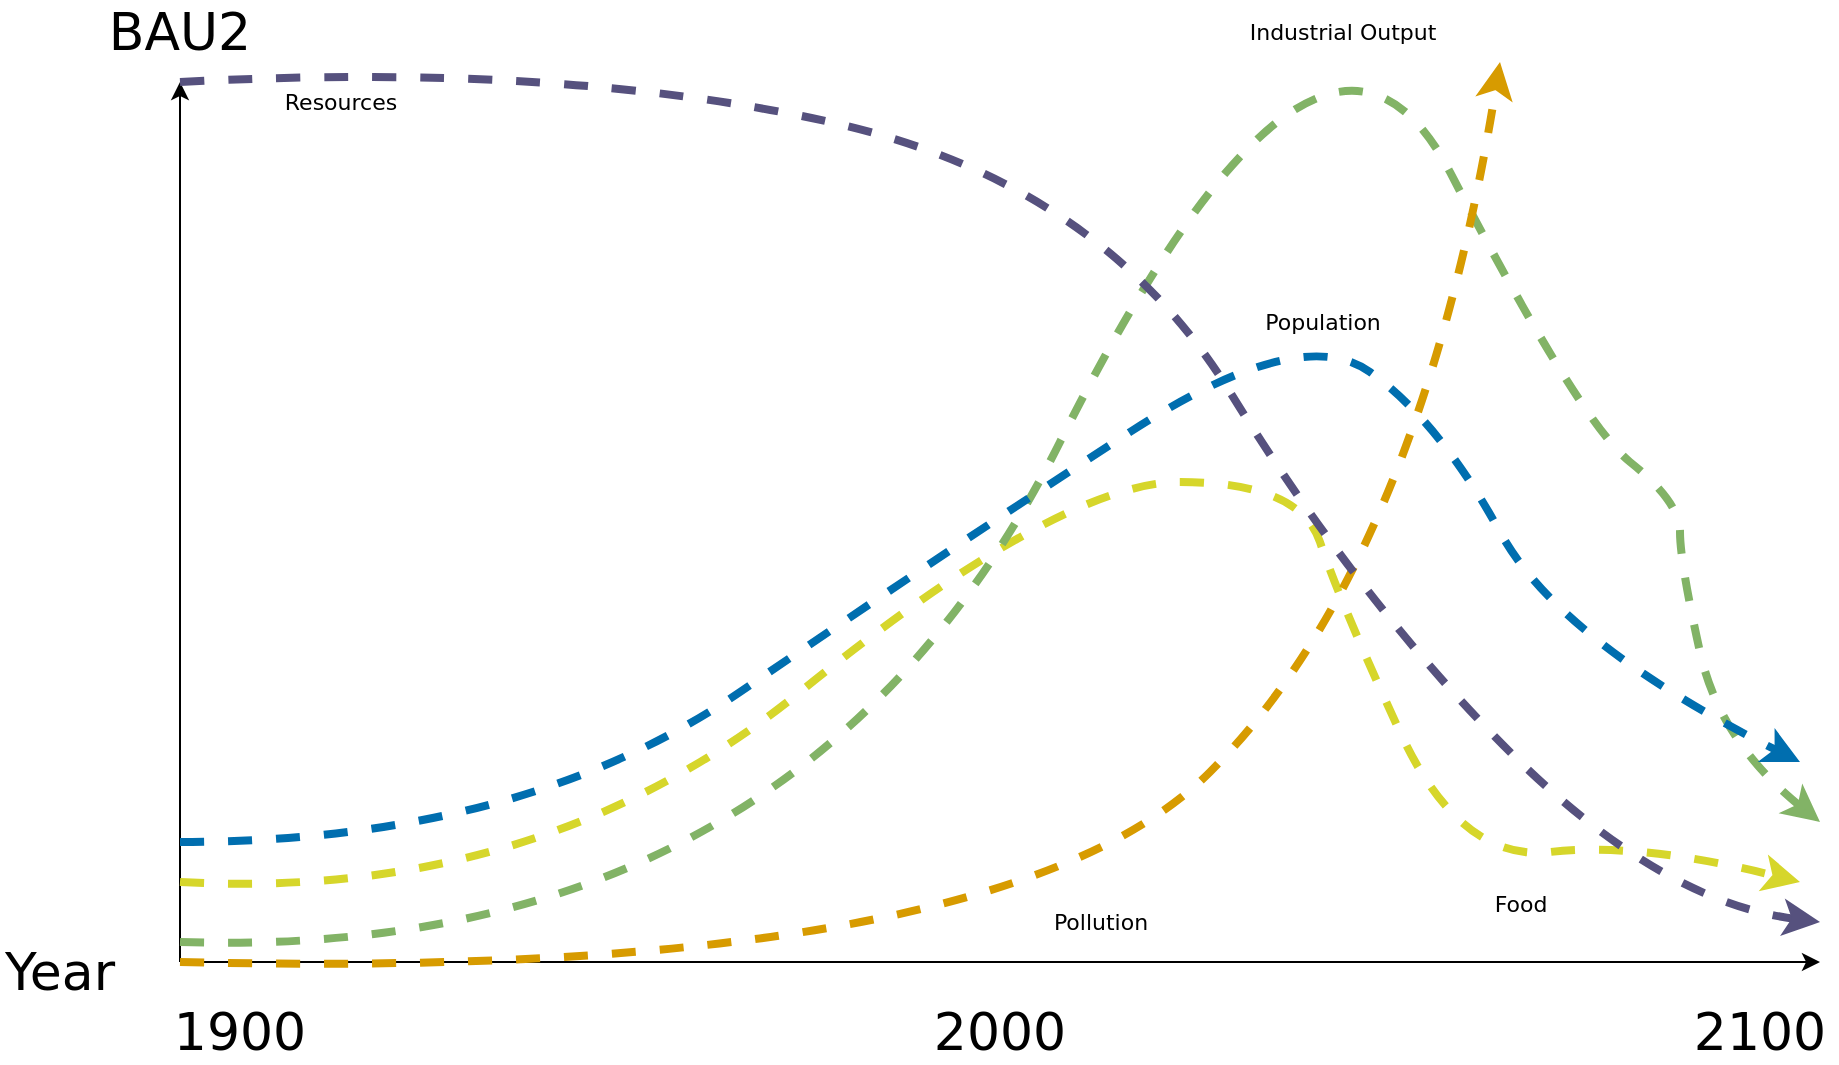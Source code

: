 <mxfile version="18.1.3" type="device"><diagram id="aiVb32r4nPznkwqzsdSb" name="Page-1"><mxGraphModel dx="2034" dy="1177" grid="1" gridSize="10" guides="1" tooltips="1" connect="1" arrows="1" fold="1" page="1" pageScale="1" pageWidth="1169" pageHeight="827" math="0" shadow="0"><root><mxCell id="0"/><mxCell id="1" parent="0"/><mxCell id="JweYjEP0xuqf5e4tcPyt-2" value="" style="endArrow=classic;html=1;rounded=0;" parent="1" edge="1"><mxGeometry width="50" height="50" relative="1" as="geometry"><mxPoint x="210" y="580" as="sourcePoint"/><mxPoint x="210" y="140" as="targetPoint"/></mxGeometry></mxCell><mxCell id="JweYjEP0xuqf5e4tcPyt-3" value="" style="endArrow=classic;html=1;rounded=0;" parent="1" edge="1"><mxGeometry width="50" height="50" relative="1" as="geometry"><mxPoint x="210" y="580" as="sourcePoint"/><mxPoint x="1030" y="580" as="targetPoint"/></mxGeometry></mxCell><mxCell id="JweYjEP0xuqf5e4tcPyt-4" value="" style="curved=1;endArrow=classic;html=1;rounded=0;dashed=1;fillColor=#fff2cc;strokeColor=#D6D62B;strokeWidth=4;" parent="1" edge="1"><mxGeometry width="50" height="50" relative="1" as="geometry"><mxPoint x="210" y="540" as="sourcePoint"/><mxPoint x="1020" y="540" as="targetPoint"/><Array as="points"><mxPoint x="390" y="550"/><mxPoint x="650" y="340"/><mxPoint x="770" y="340"/><mxPoint x="790" y="400"/><mxPoint x="850" y="530"/><mxPoint x="940" y="520"/></Array></mxGeometry></mxCell><mxCell id="JweYjEP0xuqf5e4tcPyt-12" value="Resources" style="edgeLabel;html=1;align=center;verticalAlign=middle;resizable=0;points=[];fontFamily=Dejavu Sans;labelBackgroundColor=none;" parent="JweYjEP0xuqf5e4tcPyt-4" vertex="1" connectable="0"><mxGeometry x="-0.405" y="-5" relative="1" as="geometry"><mxPoint x="-198" y="-328" as="offset"/></mxGeometry></mxCell><mxCell id="JweYjEP0xuqf5e4tcPyt-5" value="" style="curved=1;endArrow=classic;html=1;rounded=0;dashed=1;fillColor=#d5e8d4;strokeColor=#82b366;strokeWidth=4;" parent="1" edge="1"><mxGeometry width="50" height="50" relative="1" as="geometry"><mxPoint x="210" y="570" as="sourcePoint"/><mxPoint x="1030" y="510" as="targetPoint"/><Array as="points"><mxPoint x="520" y="580"/><mxPoint x="780" y="60"/><mxPoint x="910" y="310"/><mxPoint x="960" y="350"/><mxPoint x="960" y="380"/><mxPoint x="980" y="470"/></Array></mxGeometry></mxCell><mxCell id="JweYjEP0xuqf5e4tcPyt-21" value="Industrial Output" style="edgeLabel;html=1;align=center;verticalAlign=middle;resizable=0;points=[];fontSize=11;fontFamily=Dejavu Sans;labelBackgroundColor=none;" parent="JweYjEP0xuqf5e4tcPyt-5" vertex="1" connectable="0"><mxGeometry x="0.354" y="-25" relative="1" as="geometry"><mxPoint y="-21" as="offset"/></mxGeometry></mxCell><mxCell id="JweYjEP0xuqf5e4tcPyt-6" value="" style="curved=1;endArrow=classic;html=1;rounded=0;dashed=1;fillColor=#ffe6cc;strokeColor=#d79b00;strokeWidth=4;" parent="1" edge="1"><mxGeometry width="50" height="50" relative="1" as="geometry"><mxPoint x="210" y="580" as="sourcePoint"/><mxPoint x="870" y="130" as="targetPoint"/><Array as="points"><mxPoint x="620" y="590"/><mxPoint x="830" y="380"/></Array></mxGeometry></mxCell><mxCell id="JweYjEP0xuqf5e4tcPyt-13" value="Pollution" style="edgeLabel;html=1;align=center;verticalAlign=middle;resizable=0;points=[];fontFamily=Dejavu Sans;labelBackgroundColor=none;" parent="JweYjEP0xuqf5e4tcPyt-6" vertex="1" connectable="0"><mxGeometry x="-0.093" y="13" relative="1" as="geometry"><mxPoint x="41" y="-3" as="offset"/></mxGeometry></mxCell><mxCell id="JweYjEP0xuqf5e4tcPyt-7" value="" style="curved=1;endArrow=classic;html=1;rounded=0;dashed=1;fillColor=#d0cee2;strokeColor=#56517e;strokeWidth=4;" parent="1" edge="1"><mxGeometry width="50" height="50" relative="1" as="geometry"><mxPoint x="210" y="140" as="sourcePoint"/><mxPoint x="1030" y="560" as="targetPoint"/><Array as="points"><mxPoint x="400" y="130"/><mxPoint x="670" y="190"/><mxPoint x="800" y="400"/><mxPoint x="950" y="550"/></Array></mxGeometry></mxCell><mxCell id="JweYjEP0xuqf5e4tcPyt-11" value="Food" style="edgeLabel;html=1;align=center;verticalAlign=middle;resizable=0;points=[];fontFamily=Dejavu Sans;labelBackgroundColor=none;" parent="JweYjEP0xuqf5e4tcPyt-7" vertex="1" connectable="0"><mxGeometry x="0.572" y="27" relative="1" as="geometry"><mxPoint x="6" y="115" as="offset"/></mxGeometry></mxCell><mxCell id="JweYjEP0xuqf5e4tcPyt-8" value="" style="curved=1;endArrow=classic;html=1;rounded=0;dashed=1;fillColor=#1ba1e2;strokeColor=#006EAF;strokeWidth=4;" parent="1" edge="1"><mxGeometry width="50" height="50" relative="1" as="geometry"><mxPoint x="210" y="520" as="sourcePoint"/><mxPoint x="1020" y="480" as="targetPoint"/><Array as="points"><mxPoint x="380" y="520"/><mxPoint x="600" y="370"/><mxPoint x="770" y="260"/><mxPoint x="840" y="310"/><mxPoint x="900" y="420"/></Array></mxGeometry></mxCell><mxCell id="JweYjEP0xuqf5e4tcPyt-9" value="Population" style="edgeLabel;html=1;align=center;verticalAlign=middle;resizable=0;points=[];fontFamily=Dejavu Sans;labelBackgroundColor=none;" parent="JweYjEP0xuqf5e4tcPyt-8" vertex="1" connectable="0"><mxGeometry x="0.637" y="3" relative="1" as="geometry"><mxPoint x="-101" y="-120" as="offset"/></mxGeometry></mxCell><mxCell id="JweYjEP0xuqf5e4tcPyt-14" value="BAU2" style="text;html=1;strokeColor=none;fillColor=none;align=center;verticalAlign=middle;whiteSpace=wrap;rounded=0;labelBackgroundColor=none;fontFamily=Dejavu Sans;opacity=0;fontSize=26;" parent="1" vertex="1"><mxGeometry x="180" y="100" width="60" height="30" as="geometry"/></mxCell><mxCell id="JweYjEP0xuqf5e4tcPyt-15" value="Year" style="text;html=1;strokeColor=none;fillColor=none;align=center;verticalAlign=middle;whiteSpace=wrap;rounded=0;labelBackgroundColor=none;fontFamily=Dejavu Sans;opacity=20;fontSize=26;" parent="1" vertex="1"><mxGeometry x="120" y="570" width="60" height="30" as="geometry"/></mxCell><mxCell id="JweYjEP0xuqf5e4tcPyt-16" value="1900" style="text;html=1;strokeColor=none;fillColor=none;align=center;verticalAlign=middle;whiteSpace=wrap;rounded=0;labelBackgroundColor=none;fontFamily=Dejavu Sans;opacity=20;fontSize=26;" parent="1" vertex="1"><mxGeometry x="210" y="600" width="60" height="30" as="geometry"/></mxCell><mxCell id="JweYjEP0xuqf5e4tcPyt-17" value="2000" style="text;html=1;strokeColor=none;fillColor=none;align=center;verticalAlign=middle;whiteSpace=wrap;rounded=0;labelBackgroundColor=none;fontFamily=Dejavu Sans;opacity=20;fontSize=26;" parent="1" vertex="1"><mxGeometry x="590" y="600" width="60" height="30" as="geometry"/></mxCell><mxCell id="JweYjEP0xuqf5e4tcPyt-18" value="2100" style="text;html=1;strokeColor=none;fillColor=none;align=center;verticalAlign=middle;whiteSpace=wrap;rounded=0;labelBackgroundColor=none;fontFamily=Dejavu Sans;opacity=20;fontSize=26;" parent="1" vertex="1"><mxGeometry x="970" y="600" width="60" height="30" as="geometry"/></mxCell></root></mxGraphModel></diagram></mxfile>